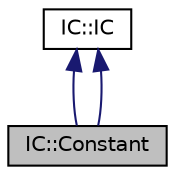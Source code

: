 digraph "IC::Constant"
{
  edge [fontname="Helvetica",fontsize="10",labelfontname="Helvetica",labelfontsize="10"];
  node [fontname="Helvetica",fontsize="10",shape=record];
  Node1 [label="IC::Constant",height=0.2,width=0.4,color="black", fillcolor="grey75", style="filled", fontcolor="black"];
  Node2 -> Node1 [dir="back",color="midnightblue",fontsize="10",style="solid",fontname="Helvetica"];
  Node2 [label="IC::IC",height=0.2,width=0.4,color="black", fillcolor="white", style="filled",URL="$classIC_1_1IC.html"];
  Node2 -> Node1 [dir="back",color="midnightblue",fontsize="10",style="solid",fontname="Helvetica"];
}
